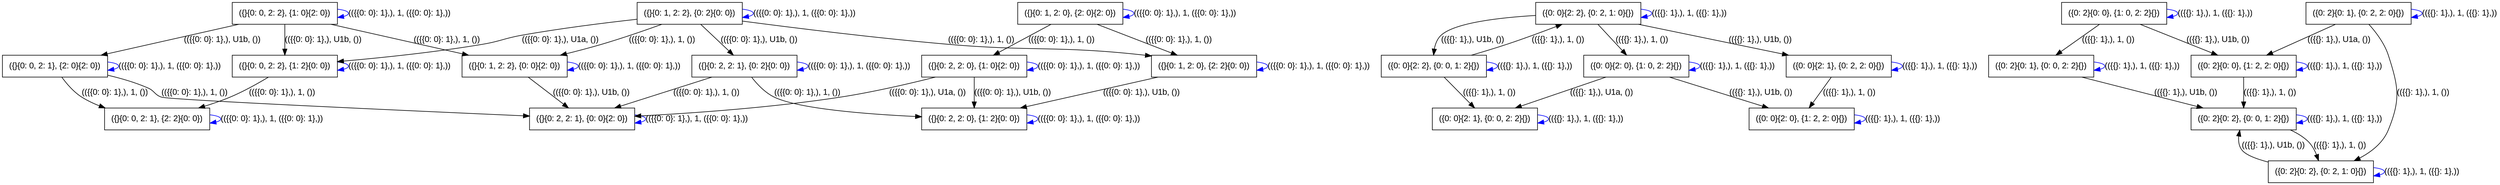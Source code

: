 digraph "" {
	graph [bb="0,0,4145,297"];
	node [label="\N"];
	"({}{0: 0, 2: 1}, {2: 0}{2: 0})"	 [fontname=Arial,
		height=0.5,
		pos="86.5,192",
		shape=box,
		width=2.4028];
	"({}{0: 0, 2: 1}, {2: 0}{2: 0})" -> "({}{0: 0, 2: 1}, {2: 0}{2: 0})"	 [color=blue,
		dir=forward,
		fontname=Arial,
		label="(({{0: 0}: 1},), 1, ({{0: 0}: 1},))",
		lp="278,192",
		pos="e,173.39,185.19 173.39,198.81 184.03,197.59 191,195.32 191,192 191,189.87 188.14,188.17 183.28,186.91"];
	"({}{0: 0, 2: 1}, {2: 2}{0: 0})"	 [fontname=Arial,
		height=0.5,
		pos="257.5,105",
		shape=box,
		width=2.4028];
	"({}{0: 0, 2: 1}, {2: 0}{2: 0})" -> "({}{0: 0, 2: 1}, {2: 2}{0: 0})"	 [color=black,
		dir=forward,
		fontname=Arial,
		label="(({{0: 0}: 1},), 1, ())",
		lp="186.5,148.5",
		pos="e,170.88,122.18 98.308,173.54 106.19,162.6 117.48,149.3 130.5,141 139.99,134.95 150.51,129.89 161.32,125.68"];
	"({}{0: 2, 2: 1}, {0: 0}{2: 0})"	 [fontname=Arial,
		height=0.5,
		pos="874.5,105",
		shape=box,
		width=2.4028];
	"({}{0: 0, 2: 1}, {2: 0}{2: 0})" -> "({}{0: 2, 2: 1}, {0: 0}{2: 0})"	 [color=black,
		dir=forward,
		fontname=Arial,
		label="(({{0: 0}: 1},), 1, ())",
		lp="320.5,148.5",
		pos="e,787.82,109.82 173.36,177.95 196.39,172.63 220.86,165.47 242.5,156 253.34,151.25 253.3,144.82 264.5,141 270.5,138.96 607.35,119.91 \
777.84,110.38"];
	"({}{0: 0, 2: 1}, {2: 2}{0: 0})" -> "({}{0: 0, 2: 1}, {2: 2}{0: 0})"	 [color=blue,
		dir=forward,
		fontname=Arial,
		label="(({{0: 0}: 1},), 1, ({{0: 0}: 1},))",
		lp="449,105",
		pos="e,344.39,98.187 344.39,111.81 355.03,110.59 362,108.32 362,105 362,102.87 359.14,101.17 354.28,99.909"];
	"({}{0: 2, 2: 1}, {0: 0}{2: 0})" -> "({}{0: 2, 2: 1}, {0: 0}{2: 0})"	 [color=blue,
		dir=forward,
		fontname=Arial,
		label="(({{0: 0}: 1},), 1, ({{0: 0}: 1},))",
		lp="1066,105",
		pos="e,961.39,98.187 961.39,111.81 972.03,110.59 979,108.32 979,105 979,102.87 976.14,101.17 971.28,99.909"];
	"({}{0: 0, 2: 2}, {1: 0}{2: 0})"	 [fontname=Arial,
		height=0.5,
		pos="469.5,279",
		shape=box,
		width=2.4028];
	"({}{0: 0, 2: 2}, {1: 0}{2: 0})" -> "({}{0: 0, 2: 1}, {2: 0}{2: 0})"	 [color=black,
		dir=forward,
		fontname=Arial,
		label="(({{0: 0}: 1},), U1b, ())",
		lp="367,235.5",
		pos="e,165.76,210 390.14,260.97 327.62,246.77 240.47,226.98 175.57,212.23"];
	"({}{0: 0, 2: 2}, {1: 0}{2: 0})" -> "({}{0: 0, 2: 2}, {1: 0}{2: 0})"	 [color=blue,
		dir=forward,
		fontname=Arial,
		label="(({{0: 0}: 1},), 1, ({{0: 0}: 1},))",
		lp="661,279",
		pos="e,556.39,272.19 556.39,285.81 567.03,284.59 574,282.32 574,279 574,276.87 571.14,275.17 566.28,273.91"];
	"({}{0: 0, 2: 2}, {1: 2}{0: 0})"	 [fontname=Arial,
		height=0.5,
		pos="469.5,192",
		shape=box,
		width=2.4028];
	"({}{0: 0, 2: 2}, {1: 0}{2: 0})" -> "({}{0: 0, 2: 2}, {1: 2}{0: 0})"	 [color=black,
		dir=forward,
		fontname=Arial,
		label="(({{0: 0}: 1},), U1b, ())",
		lp="535,235.5",
		pos="e,469.5,210 469.5,260.97 469.5,249.19 469.5,233.56 469.5,220.16"];
	"({}{0: 1, 2: 2}, {0: 0}{2: 0})"	 [fontname=Arial,
		height=0.5,
		pos="852.5,192",
		shape=box,
		width=2.4028];
	"({}{0: 0, 2: 2}, {1: 0}{2: 0})" -> "({}{0: 1, 2: 2}, {0: 0}{2: 0})"	 [color=black,
		dir=forward,
		fontname=Arial,
		label="(({{0: 0}: 1},), 1, ())",
		lp="739.5,235.5",
		pos="e,766,210.01 543.18,260.98 584.4,251.01 636.74,238.55 683.5,228 706.93,222.71 732.23,217.21 755.95,212.15"];
	"({}{0: 0, 2: 2}, {1: 2}{0: 0})" -> "({}{0: 0, 2: 1}, {2: 2}{0: 0})"	 [color=black,
		dir=forward,
		fontname=Arial,
		label="(({{0: 0}: 1},), 1, ())",
		lp="467.5,148.5",
		pos="e,329.72,123.05 441.92,173.93 424.77,163.28 401.96,150.14 380.5,141 367.44,135.44 353.26,130.42 339.32,126.01"];
	"({}{0: 0, 2: 2}, {1: 2}{0: 0})" -> "({}{0: 0, 2: 2}, {1: 2}{0: 0})"	 [color=blue,
		dir=forward,
		fontname=Arial,
		label="(({{0: 0}: 1},), 1, ({{0: 0}: 1},))",
		lp="661,192",
		pos="e,556.39,185.19 556.39,198.81 567.03,197.59 574,195.32 574,192 574,189.87 571.14,188.17 566.28,186.91"];
	"({}{0: 1, 2: 2}, {0: 0}{2: 0})" -> "({}{0: 2, 2: 1}, {0: 0}{2: 0})"	 [color=black,
		dir=forward,
		fontname=Arial,
		label="(({{0: 0}: 1},), U1b, ())",
		lp="931,148.5",
		pos="e,869.95,123 857.06,173.97 860.07,162.08 864.07,146.25 867.48,132.76"];
	"({}{0: 1, 2: 2}, {0: 0}{2: 0})" -> "({}{0: 1, 2: 2}, {0: 0}{2: 0})"	 [color=blue,
		dir=forward,
		fontname=Arial,
		label="(({{0: 0}: 1},), 1, ({{0: 0}: 1},))",
		lp="1044,192",
		pos="e,939.39,185.19 939.39,198.81 950.03,197.59 957,195.32 957,192 957,189.87 954.14,188.17 949.28,186.91"];
	"({}{0: 1, 2: 0}, {2: 0}{2: 0})"	 [fontname=Arial,
		height=0.5,
		pos="1779.5,279",
		shape=box,
		width=2.4028];
	"({}{0: 1, 2: 0}, {2: 0}{2: 0})" -> "({}{0: 1, 2: 0}, {2: 0}{2: 0})"	 [color=blue,
		dir=forward,
		fontname=Arial,
		label="(({{0: 0}: 1},), 1, ({{0: 0}: 1},))",
		lp="1971,279",
		pos="e,1866.4,272.19 1866.4,285.81 1877,284.59 1884,282.32 1884,279 1884,276.87 1881.1,275.17 1876.3,273.91"];
	"({}{0: 1, 2: 0}, {2: 2}{0: 0})"	 [fontname=Arial,
		height=0.5,
		pos="2001.5,192",
		shape=box,
		width=2.4028];
	"({}{0: 1, 2: 0}, {2: 0}{2: 0})" -> "({}{0: 1, 2: 0}, {2: 2}{0: 0})"	 [color=black,
		dir=forward,
		fontname=Arial,
		label="(({{0: 0}: 1},), 1, ())",
		lp="1960.5,235.5",
		pos="e,1955.6,210 1825.5,260.97 1860.5,247.27 1908.7,228.35 1945.9,213.79"];
	"({}{0: 2, 2: 0}, {1: 0}{2: 0})"	 [fontname=Arial,
		height=0.5,
		pos="1618.5,192",
		shape=box,
		width=2.4028];
	"({}{0: 1, 2: 0}, {2: 0}{2: 0})" -> "({}{0: 2, 2: 0}, {1: 0}{2: 0})"	 [color=black,
		dir=forward,
		fontname=Arial,
		label="(({{0: 0}: 1},), 1, ())",
		lp="1765.5,235.5",
		pos="e,1651.8,210 1746.1,260.97 1721.4,247.62 1687.6,229.31 1660.9,214.92"];
	"({}{0: 1, 2: 0}, {2: 2}{0: 0})" -> "({}{0: 1, 2: 0}, {2: 2}{0: 0})"	 [color=blue,
		dir=forward,
		fontname=Arial,
		label="(({{0: 0}: 1},), 1, ({{0: 0}: 1},))",
		lp="2193,192",
		pos="e,2088.4,185.19 2088.4,198.81 2099,197.59 2106,195.32 2106,192 2106,189.87 2103.1,188.17 2098.3,186.91"];
	"({}{0: 2, 2: 0}, {1: 2}{0: 0})"	 [fontname=Arial,
		height=0.5,
		pos="1618.5,105",
		shape=box,
		width=2.4028];
	"({}{0: 1, 2: 0}, {2: 2}{0: 0})" -> "({}{0: 2, 2: 0}, {1: 2}{0: 0})"	 [color=black,
		dir=forward,
		fontname=Arial,
		label="(({{0: 0}: 1},), U1b, ())",
		lp="1899,148.5",
		pos="e,1697.8,123 1922.1,173.97 1859.6,159.77 1772.5,139.98 1707.6,125.23"];
	"({}{0: 2, 2: 0}, {1: 0}{2: 0})" -> "({}{0: 2, 2: 1}, {0: 0}{2: 0})"	 [color=black,
		dir=forward,
		fontname=Arial,
		label="(({{0: 0}: 1},), U1a, ())",
		lp="1545,148.5",
		pos="e,961.06,108.71 1551.4,173.95 1499.5,160.14 1434.5,143.1 1421.5,141 1337.6,127.5 1104.5,115.32 971.27,109.18"];
	"({}{0: 2, 2: 0}, {1: 0}{2: 0})" -> "({}{0: 2, 2: 0}, {1: 0}{2: 0})"	 [color=blue,
		dir=forward,
		fontname=Arial,
		label="(({{0: 0}: 1},), 1, ({{0: 0}: 1},))",
		lp="1810,192",
		pos="e,1705.4,185.19 1705.4,198.81 1716,197.59 1723,195.32 1723,192 1723,189.87 1720.1,188.17 1715.3,186.91"];
	"({}{0: 2, 2: 0}, {1: 0}{2: 0})" -> "({}{0: 2, 2: 0}, {1: 2}{0: 0})"	 [color=black,
		dir=forward,
		fontname=Arial,
		label="(({{0: 0}: 1},), U1b, ())",
		lp="1684,148.5",
		pos="e,1618.5,123 1618.5,173.97 1618.5,162.19 1618.5,146.56 1618.5,133.16"];
	"({}{0: 2, 2: 0}, {1: 2}{0: 0})" -> "({}{0: 2, 2: 0}, {1: 2}{0: 0})"	 [color=blue,
		dir=forward,
		fontname=Arial,
		label="(({{0: 0}: 1},), 1, ({{0: 0}: 1},))",
		lp="1810,105",
		pos="e,1705.4,98.187 1705.4,111.81 1716,110.59 1723,108.32 1723,105 1723,102.87 1720.1,101.17 1715.3,99.909"];
	"({}{0: 1, 2: 2}, {0: 2}{0: 0})"	 [fontname=Arial,
		height=0.5,
		pos="1068.5,279",
		shape=box,
		width=2.4028];
	"({}{0: 1, 2: 2}, {0: 2}{0: 0})" -> "({}{0: 0, 2: 2}, {1: 2}{0: 0})"	 [color=black,
		dir=forward,
		fontname=Arial,
		label="(({{0: 0}: 1},), U1a, ())",
		lp="883,235.5",
		pos="e,556.16,196.83 981.79,270.78 921.46,264.26 846.79,254.38 817.5,243 806.47,238.72 806.6,232.1 795.5,228 754.78,212.94 646.92,203.05 \
566.34,197.51"];
	"({}{0: 1, 2: 2}, {0: 2}{0: 0})" -> "({}{0: 1, 2: 2}, {0: 0}{2: 0})"	 [color=black,
		dir=forward,
		fontname=Arial,
		label="(({{0: 0}: 1},), 1, ())",
		lp="1044.5,235.5",
		pos="e,904.66,210.01 1029.3,260.97 1007,250.89 978.35,238.32 952.5,228 940.21,223.09 926.96,218.11 914.25,213.48"];
	"({}{0: 1, 2: 2}, {0: 2}{0: 0})" -> "({}{0: 1, 2: 0}, {2: 2}{0: 0})"	 [color=black,
		dir=forward,
		fontname=Arial,
		label="(({{0: 0}: 1},), 1, ())",
		lp="1629.5,235.5",
		pos="e,1915,208.76 1155.1,269.02 1255.6,257.72 1426.3,239.41 1573.5,228 1717.5,216.83 1757,227.17 1904.6,209.99"];
	"({}{0: 1, 2: 2}, {0: 2}{0: 0})" -> "({}{0: 1, 2: 2}, {0: 2}{0: 0})"	 [color=blue,
		dir=forward,
		fontname=Arial,
		label="(({{0: 0}: 1},), 1, ({{0: 0}: 1},))",
		lp="1260,279",
		pos="e,1155.4,272.19 1155.4,285.81 1166,284.59 1173,282.32 1173,279 1173,276.87 1170.1,275.17 1165.3,273.91"];
	"({}{0: 2, 2: 1}, {0: 2}{0: 0})"	 [fontname=Arial,
		height=0.5,
		pos="1235.5,192",
		shape=box,
		width=2.4028];
	"({}{0: 1, 2: 2}, {0: 2}{0: 0})" -> "({}{0: 2, 2: 1}, {0: 2}{0: 0})"	 [color=black,
		dir=forward,
		fontname=Arial,
		label="(({{0: 0}: 1},), U1b, ())",
		lp="1228,235.5",
		pos="e,1200.9,210 1103.1,260.97 1128.9,247.56 1164.2,229.15 1191.9,214.73"];
	"({}{0: 2, 2: 1}, {0: 2}{0: 0})" -> "({}{0: 2, 2: 1}, {0: 0}{2: 0})"	 [color=black,
		dir=forward,
		fontname=Arial,
		label="(({{0: 0}: 1},), 1, ())",
		lp="1133.5,148.5",
		pos="e,949.2,123 1160.7,173.97 1102,159.83 1020.3,140.14 959.21,125.41"];
	"({}{0: 2, 2: 1}, {0: 2}{0: 0})" -> "({}{0: 2, 2: 0}, {1: 2}{0: 0})"	 [color=black,
		dir=forward,
		fontname=Arial,
		label="(({{0: 0}: 1},), 1, ())",
		lp="1365.5,148.5",
		pos="e,1531.9,110.4 1255.9,173.81 1270,162.4 1289.6,148.47 1309.5,141 1347.2,126.81 1446.1,116.93 1521.9,111.15"];
	"({}{0: 2, 2: 1}, {0: 2}{0: 0})" -> "({}{0: 2, 2: 1}, {0: 2}{0: 0})"	 [color=blue,
		dir=forward,
		fontname=Arial,
		label="(({{0: 0}: 1},), 1, ({{0: 0}: 1},))",
		lp="1427,192",
		pos="e,1322.4,185.19 1322.4,198.81 1333,197.59 1340,195.32 1340,192 1340,189.87 1337.1,188.17 1332.3,186.91"];
	"({0: 0}{2: 0}, {1: 0, 2: 2}{})"	 [fontname=Arial,
		height=0.5,
		pos="2719.5,192",
		shape=box,
		width=2.4028];
	"({0: 0}{2: 0}, {1: 0, 2: 2}{})" -> "({0: 0}{2: 0}, {1: 0, 2: 2}{})"	 [color=blue,
		dir=forward,
		fontname=Arial,
		label="(({{}: 1},), 1, ({{}: 1},))",
		lp="2887,192",
		pos="e,2806.4,185.19 2806.4,198.81 2817,197.59 2824,195.32 2824,192 2824,189.87 2821.1,188.17 2816.3,186.91"];
	"({0: 0}{2: 0}, {1: 2, 2: 0}{})"	 [fontname=Arial,
		height=0.5,
		pos="2905.5,105",
		shape=box,
		width=2.4028];
	"({0: 0}{2: 0}, {1: 0, 2: 2}{})" -> "({0: 0}{2: 0}, {1: 2, 2: 0}{})"	 [color=black,
		dir=forward,
		fontname=Arial,
		label="(({{}: 1},), U1b, ())",
		lp="2878,148.5",
		pos="e,2867,123 2758,173.97 2787,160.44 2826.8,141.83 2857.7,127.35"];
	"({0: 0}{2: 1}, {0: 0, 2: 2}{})"	 [fontname=Arial,
		height=0.5,
		pos="2440.5,105",
		shape=box,
		width=2.4028];
	"({0: 0}{2: 0}, {1: 0, 2: 2}{})" -> "({0: 0}{2: 1}, {0: 0, 2: 2}{})"	 [color=black,
		dir=forward,
		fontname=Arial,
		label="(({{}: 1},), U1a, ())",
		lp="2651,148.5",
		pos="e,2498.2,123 2661.7,173.97 2617,160.03 2555,140.71 2508,126.05"];
	"({0: 0}{2: 0}, {1: 2, 2: 0}{})" -> "({0: 0}{2: 0}, {1: 2, 2: 0}{})"	 [color=blue,
		dir=forward,
		fontname=Arial,
		label="(({{}: 1},), 1, ({{}: 1},))",
		lp="3073,105",
		pos="e,2992.4,98.187 2992.4,111.81 3003,110.59 3010,108.32 3010,105 3010,102.87 3007.1,101.17 3002.3,99.909"];
	"({0: 0}{2: 1}, {0: 0, 2: 2}{})" -> "({0: 0}{2: 1}, {0: 0, 2: 2}{})"	 [color=blue,
		dir=forward,
		fontname=Arial,
		label="(({{}: 1},), 1, ({{}: 1},))",
		lp="2608,105",
		pos="e,2527.4,98.187 2527.4,111.81 2538,110.59 2545,108.32 2545,105 2545,102.87 2542.1,101.17 2537.3,99.909"];
	"({0: 0}{2: 1}, {0: 2, 2: 0}{})"	 [fontname=Arial,
		height=0.5,
		pos="3054.5,192",
		shape=box,
		width=2.4028];
	"({0: 0}{2: 1}, {0: 2, 2: 0}{})" -> "({0: 0}{2: 0}, {1: 2, 2: 0}{})"	 [color=black,
		dir=forward,
		fontname=Arial,
		label="(({{}: 1},), 1, ())",
		lp="3033.5,148.5",
		pos="e,2936.3,123 3023.6,173.97 3000.9,160.68 2969.7,142.47 2945.1,128.11"];
	"({0: 0}{2: 1}, {0: 2, 2: 0}{})" -> "({0: 0}{2: 1}, {0: 2, 2: 0}{})"	 [color=blue,
		dir=forward,
		fontname=Arial,
		label="(({{}: 1},), 1, ({{}: 1},))",
		lp="3222,192",
		pos="e,3141.4,185.19 3141.4,198.81 3152,197.59 3159,195.32 3159,192 3159,189.87 3156.1,188.17 3151.3,186.91"];
	"({0: 0}{2: 2}, {0: 0, 1: 2}{})"	 [fontname=Arial,
		height=0.5,
		pos="2384.5,192",
		shape=box,
		width=2.4028];
	"({0: 0}{2: 2}, {0: 0, 1: 2}{})" -> "({0: 0}{2: 1}, {0: 0, 2: 2}{})"	 [color=black,
		dir=forward,
		fontname=Arial,
		label="(({{}: 1},), 1, ())",
		lp="2460.5,148.5",
		pos="e,2428.9,123 2396.1,173.97 2404,161.73 2414.5,145.32 2423.4,131.58"];
	"({0: 0}{2: 2}, {0: 0, 1: 2}{})" -> "({0: 0}{2: 2}, {0: 0, 1: 2}{})"	 [color=blue,
		dir=forward,
		fontname=Arial,
		label="(({{}: 1},), 1, ({{}: 1},))",
		lp="2552,192",
		pos="e,2471.4,185.19 2471.4,198.81 2482,197.59 2489,195.32 2489,192 2489,189.87 2486.1,188.17 2481.3,186.91"];
	"({0: 0}{2: 2}, {0: 2, 1: 0}{})"	 [fontname=Arial,
		height=0.5,
		pos="2640.5,279",
		shape=box,
		width=2.4028];
	"({0: 0}{2: 2}, {0: 0, 1: 2}{})" -> "({0: 0}{2: 2}, {0: 2, 1: 0}{})"	 [color=black,
		dir=forward,
		fontname=Arial,
		label="(({{}: 1},), 1, ())",
		lp="2592.5,235.5",
		pos="e,2596.2,260.97 2449.9,210.07 2468.6,215.53 2488.9,221.74 2507.5,228 2533.9,236.9 2562.8,247.83 2586.9,257.29"];
	"({0: 0}{2: 2}, {0: 2, 1: 0}{})" -> "({0: 0}{2: 0}, {1: 0, 2: 2}{})"	 [color=black,
		dir=forward,
		fontname=Arial,
		label="(({{}: 1},), 1, ())",
		lp="2729.5,235.5",
		pos="e,2703.2,210 2656.9,260.97 2668.2,248.49 2683.5,231.69 2696.1,217.79"];
	"({0: 0}{2: 2}, {0: 2, 1: 0}{})" -> "({0: 0}{2: 1}, {0: 2, 2: 0}{})"	 [color=black,
		dir=forward,
		fontname=Arial,
		label="(({{}: 1},), U1b, ())",
		lp="2926,235.5",
		pos="e,2968.8,210 2726.3,260.97 2794,246.74 2888.5,226.89 2958.7,212.14"];
	"({0: 0}{2: 2}, {0: 2, 1: 0}{})" -> "({0: 0}{2: 2}, {0: 0, 1: 2}{})"	 [color=black,
		dir=forward,
		fontname=Arial,
		label="(({{}: 1},), U1b, ())",
		lp="2450,235.5",
		pos="e,2384,210.09 2553.8,270.98 2488.4,264.15 2408.2,253.76 2396.5,243 2390.1,237.14 2386.8,228.58 2385.2,220.14"];
	"({0: 0}{2: 2}, {0: 2, 1: 0}{})" -> "({0: 0}{2: 2}, {0: 2, 1: 0}{})"	 [color=blue,
		dir=forward,
		fontname=Arial,
		label="(({{}: 1},), 1, ({{}: 1},))",
		lp="2808,279",
		pos="e,2727.4,272.19 2727.4,285.81 2738,284.59 2745,282.32 2745,279 2745,276.87 2742.1,275.17 2737.3,273.91"];
	"({0: 2}{0: 0}, {1: 0, 2: 2}{})"	 [fontname=Arial,
		height=0.5,
		pos="3511.5,279",
		shape=box,
		width=2.4028];
	"({0: 2}{0: 0}, {1: 0, 2: 2}{})" -> "({0: 2}{0: 0}, {1: 0, 2: 2}{})"	 [color=blue,
		dir=forward,
		fontname=Arial,
		label="(({{}: 1},), 1, ({{}: 1},))",
		lp="3679,279",
		pos="e,3598.4,272.19 3598.4,285.81 3609,284.59 3616,282.32 3616,279 3616,276.87 3613.1,275.17 3608.3,273.91"];
	"({0: 2}{0: 0}, {1: 2, 2: 0}{})"	 [fontname=Arial,
		height=0.5,
		pos="3724.5,192",
		shape=box,
		width=2.4028];
	"({0: 2}{0: 0}, {1: 0, 2: 2}{})" -> "({0: 2}{0: 0}, {1: 2, 2: 0}{})"	 [color=black,
		dir=forward,
		fontname=Arial,
		label="(({{}: 1},), U1b, ())",
		lp="3684,235.5",
		pos="e,3680.4,210 3555.6,260.97 3589.2,247.27 3635.5,228.35 3671.1,213.79"];
	"({0: 2}{0: 1}, {0: 0, 2: 2}{})"	 [fontname=Arial,
		height=0.5,
		pos="3389.5,192",
		shape=box,
		width=2.4028];
	"({0: 2}{0: 0}, {1: 0, 2: 2}{})" -> "({0: 2}{0: 1}, {0: 0, 2: 2}{})"	 [color=black,
		dir=forward,
		fontname=Arial,
		label="(({{}: 1},), 1, ())",
		lp="3501.5,235.5",
		pos="e,3414.7,210 3486.2,260.97 3467.9,247.91 3442.9,230.11 3423,215.87"];
	"({0: 2}{0: 0}, {1: 2, 2: 0}{})" -> "({0: 2}{0: 0}, {1: 2, 2: 0}{})"	 [color=blue,
		dir=forward,
		fontname=Arial,
		label="(({{}: 1},), 1, ({{}: 1},))",
		lp="3892,192",
		pos="e,3811.4,185.19 3811.4,198.81 3822,197.59 3829,195.32 3829,192 3829,189.87 3826.1,188.17 3821.3,186.91"];
	"({0: 2}{0: 2}, {0: 0, 1: 2}{})"	 [fontname=Arial,
		height=0.5,
		pos="3724.5,105",
		shape=box,
		width=2.4028];
	"({0: 2}{0: 0}, {1: 2, 2: 0}{})" -> "({0: 2}{0: 2}, {0: 0, 1: 2}{})"	 [color=black,
		dir=forward,
		fontname=Arial,
		label="(({{}: 1},), 1, ())",
		lp="3768.5,148.5",
		pos="e,3724.5,123 3724.5,173.97 3724.5,162.19 3724.5,146.56 3724.5,133.16"];
	"({0: 2}{0: 1}, {0: 0, 2: 2}{})" -> "({0: 2}{0: 1}, {0: 0, 2: 2}{})"	 [color=blue,
		dir=forward,
		fontname=Arial,
		label="(({{}: 1},), 1, ({{}: 1},))",
		lp="3557,192",
		pos="e,3476.4,185.19 3476.4,198.81 3487,197.59 3494,195.32 3494,192 3494,189.87 3491.1,188.17 3486.3,186.91"];
	"({0: 2}{0: 1}, {0: 0, 2: 2}{})" -> "({0: 2}{0: 2}, {0: 0, 1: 2}{})"	 [color=black,
		dir=forward,
		fontname=Arial,
		label="(({{}: 1},), U1b, ())",
		lp="3630,148.5",
		pos="e,3655.2,123 3458.9,173.97 3513.1,159.89 3588.6,140.3 3645.2,125.6"];
	"({0: 2}{0: 2}, {0: 0, 1: 2}{})" -> "({0: 2}{0: 2}, {0: 0, 1: 2}{})"	 [color=blue,
		dir=forward,
		fontname=Arial,
		label="(({{}: 1},), 1, ({{}: 1},))",
		lp="3892,105",
		pos="e,3811.4,98.187 3811.4,111.81 3822,110.59 3829,108.32 3829,105 3829,102.87 3826.1,101.17 3821.3,99.909"];
	"({0: 2}{0: 2}, {0: 2, 1: 0}{})"	 [fontname=Arial,
		height=0.5,
		pos="3854.5,18",
		shape=box,
		width=2.4028];
	"({0: 2}{0: 2}, {0: 0, 1: 2}{})" -> "({0: 2}{0: 2}, {0: 2, 1: 0}{})"	 [color=black,
		dir=forward,
		fontname=Arial,
		label="(({{}: 1},), 1, ())",
		lp="3886.5,61.5",
		pos="e,3850.6,36.247 3804.6,86.993 3814.8,82.311 3824.4,76.418 3832.5,69 3839.2,62.813 3844,54.208 3847.3,45.825"];
	"({0: 2}{0: 2}, {0: 2, 1: 0}{})" -> "({0: 2}{0: 2}, {0: 0, 1: 2}{})"	 [color=black,
		dir=forward,
		fontname=Arial,
		label="(({{}: 1},), U1b, ())",
		lp="3775,61.5",
		pos="e,3717.9,86.752 3767.9,32.906 3746.6,38.387 3728.1,45.404 3721.5,54 3716.6,60.438 3715.5,68.781 3716.3,76.847"];
	"({0: 2}{0: 2}, {0: 2, 1: 0}{})" -> "({0: 2}{0: 2}, {0: 2, 1: 0}{})"	 [color=blue,
		dir=forward,
		fontname=Arial,
		label="(({{}: 1},), 1, ({{}: 1},))",
		lp="4022,18",
		pos="e,3941.4,11.187 3941.4,24.813 3952,23.593 3959,21.322 3959,18 3959,15.872 3956.1,14.175 3951.3,12.909"];
	"({0: 2}{0: 1}, {0: 2, 2: 0}{})"	 [fontname=Arial,
		height=0.5,
		pos="3914.5,279",
		shape=box,
		width=2.4028];
	"({0: 2}{0: 1}, {0: 2, 2: 0}{})" -> "({0: 2}{0: 0}, {1: 2, 2: 0}{})"	 [color=black,
		dir=forward,
		fontname=Arial,
		label="(({{}: 1},), U1a, ())",
		lp="3884,235.5",
		pos="e,3763.8,210 3875.1,260.97 3845.5,247.38 3804.6,228.67 3772.9,214.17"];
	"({0: 2}{0: 1}, {0: 2, 2: 0}{})" -> "({0: 2}{0: 2}, {0: 2, 1: 0}{})"	 [color=black,
		dir=forward,
		fontname=Arial,
		label="(({{}: 1},), 1, ())",
		lp="4021.5,148.5",
		pos="e,3909.9,36.012 3932.7,260.95 3944.3,248.01 3958.4,229.48 3964.5,210 3980.9,157.85 3984.2,137.99 3964.5,87 3956.5,66.213 3938.2,\
51.191 3918.9,40.581"];
	"({0: 2}{0: 1}, {0: 2, 2: 0}{})" -> "({0: 2}{0: 1}, {0: 2, 2: 0}{})"	 [color=blue,
		dir=forward,
		fontname=Arial,
		label="(({{}: 1},), 1, ({{}: 1},))",
		lp="4082,279",
		pos="e,4001.4,272.19 4001.4,285.81 4012,284.59 4019,282.32 4019,279 4019,276.87 4016.1,275.17 4011.3,273.91"];
}
